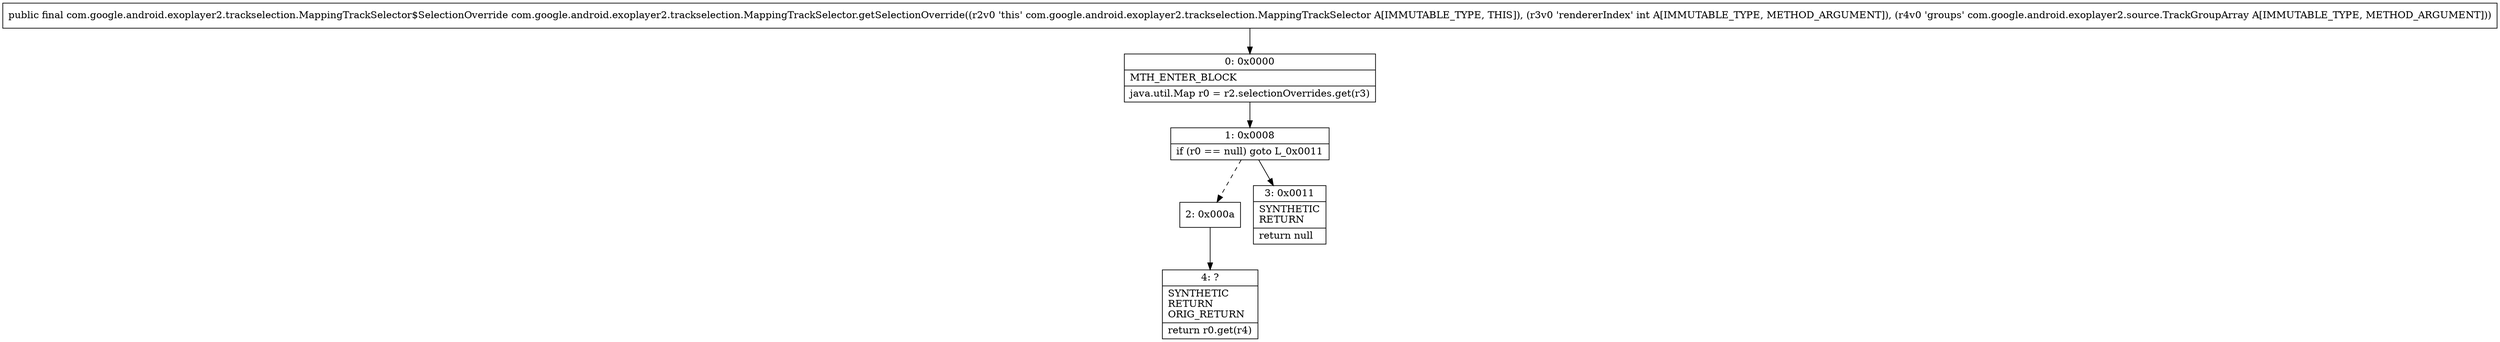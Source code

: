 digraph "CFG forcom.google.android.exoplayer2.trackselection.MappingTrackSelector.getSelectionOverride(ILcom\/google\/android\/exoplayer2\/source\/TrackGroupArray;)Lcom\/google\/android\/exoplayer2\/trackselection\/MappingTrackSelector$SelectionOverride;" {
Node_0 [shape=record,label="{0\:\ 0x0000|MTH_ENTER_BLOCK\l|java.util.Map r0 = r2.selectionOverrides.get(r3)\l}"];
Node_1 [shape=record,label="{1\:\ 0x0008|if (r0 == null) goto L_0x0011\l}"];
Node_2 [shape=record,label="{2\:\ 0x000a}"];
Node_3 [shape=record,label="{3\:\ 0x0011|SYNTHETIC\lRETURN\l|return null\l}"];
Node_4 [shape=record,label="{4\:\ ?|SYNTHETIC\lRETURN\lORIG_RETURN\l|return r0.get(r4)\l}"];
MethodNode[shape=record,label="{public final com.google.android.exoplayer2.trackselection.MappingTrackSelector$SelectionOverride com.google.android.exoplayer2.trackselection.MappingTrackSelector.getSelectionOverride((r2v0 'this' com.google.android.exoplayer2.trackselection.MappingTrackSelector A[IMMUTABLE_TYPE, THIS]), (r3v0 'rendererIndex' int A[IMMUTABLE_TYPE, METHOD_ARGUMENT]), (r4v0 'groups' com.google.android.exoplayer2.source.TrackGroupArray A[IMMUTABLE_TYPE, METHOD_ARGUMENT])) }"];
MethodNode -> Node_0;
Node_0 -> Node_1;
Node_1 -> Node_2[style=dashed];
Node_1 -> Node_3;
Node_2 -> Node_4;
}

